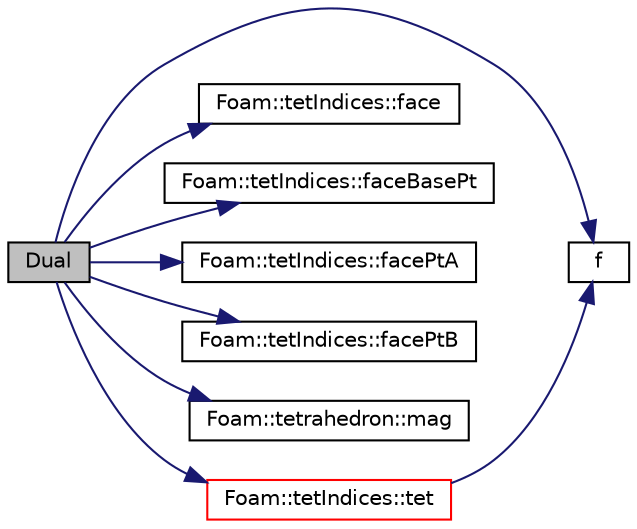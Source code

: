 digraph "Dual"
{
  bgcolor="transparent";
  edge [fontname="Helvetica",fontsize="10",labelfontname="Helvetica",labelfontsize="10"];
  node [fontname="Helvetica",fontsize="10",shape=record];
  rankdir="LR";
  Node1 [label="Dual",height=0.2,width=0.4,color="black", fillcolor="grey75", style="filled", fontcolor="black"];
  Node1 -> Node2 [color="midnightblue",fontsize="10",style="solid",fontname="Helvetica"];
  Node2 [label="f",height=0.2,width=0.4,color="black",URL="$a04068.html#a888be93833ac7a23170555c69c690288"];
  Node1 -> Node3 [color="midnightblue",fontsize="10",style="solid",fontname="Helvetica"];
  Node3 [label="Foam::tetIndices::face",height=0.2,width=0.4,color="black",URL="$a02662.html#aa7c10231d818b82cefb2bb4ef6d92494",tooltip="Return the face. "];
  Node1 -> Node4 [color="midnightblue",fontsize="10",style="solid",fontname="Helvetica"];
  Node4 [label="Foam::tetIndices::faceBasePt",height=0.2,width=0.4,color="black",URL="$a02662.html#a68b24952894ad64e271369dc69792c04",tooltip="Return the face base point. "];
  Node1 -> Node5 [color="midnightblue",fontsize="10",style="solid",fontname="Helvetica"];
  Node5 [label="Foam::tetIndices::facePtA",height=0.2,width=0.4,color="black",URL="$a02662.html#a425c9489685f39c1fe6608161f0a876f",tooltip="Return face point A. "];
  Node1 -> Node6 [color="midnightblue",fontsize="10",style="solid",fontname="Helvetica"];
  Node6 [label="Foam::tetIndices::facePtB",height=0.2,width=0.4,color="black",URL="$a02662.html#a6ab76182cf2fbace9fafc253e511e936",tooltip="Return face point B. "];
  Node1 -> Node7 [color="midnightblue",fontsize="10",style="solid",fontname="Helvetica"];
  Node7 [label="Foam::tetrahedron::mag",height=0.2,width=0.4,color="black",URL="$a02666.html#a3d026c3aee48e61452581e5633617d02",tooltip="Return volume. "];
  Node1 -> Node8 [color="midnightblue",fontsize="10",style="solid",fontname="Helvetica"];
  Node8 [label="Foam::tetIndices::tet",height=0.2,width=0.4,color="red",URL="$a02662.html#abb6833818ccf906c21e0a434a44c7f8e",tooltip="Return the geometry corresponding to this tet from the. "];
  Node8 -> Node2 [color="midnightblue",fontsize="10",style="solid",fontname="Helvetica"];
}
